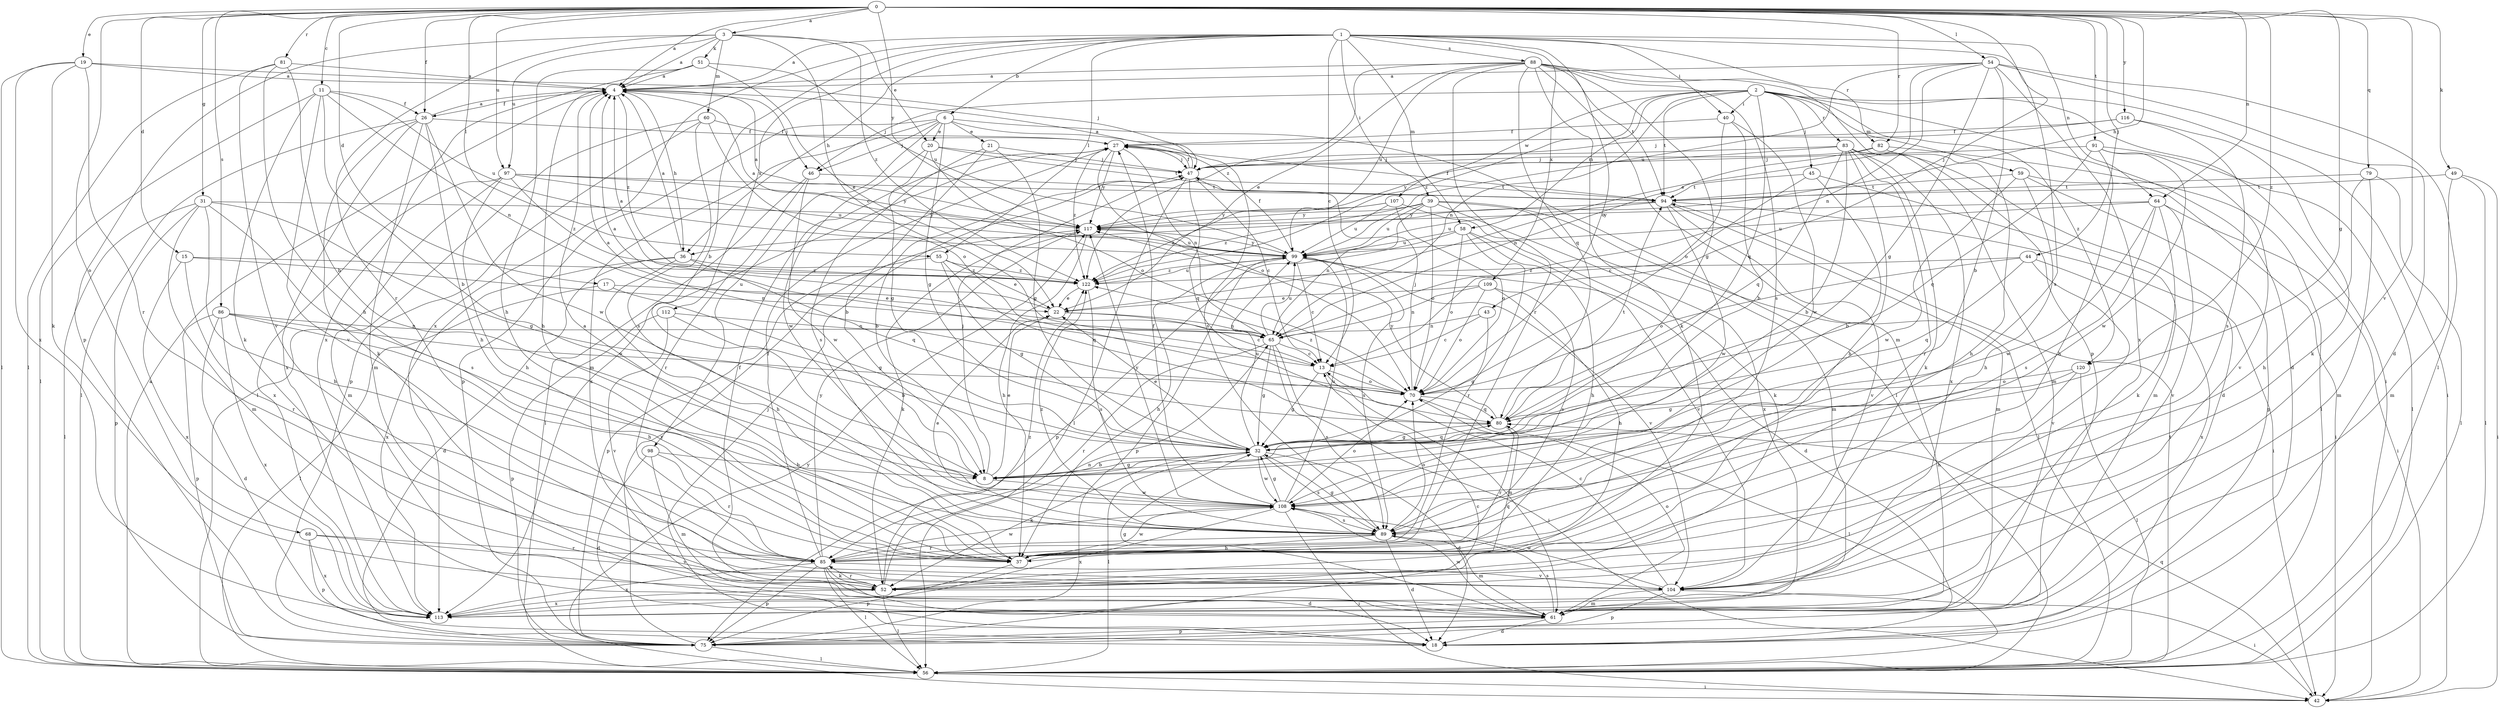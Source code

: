 strict digraph  {
0;
1;
2;
3;
4;
6;
8;
11;
13;
15;
17;
18;
19;
20;
21;
22;
26;
27;
31;
32;
36;
37;
39;
40;
42;
43;
44;
45;
46;
47;
49;
51;
52;
54;
55;
56;
58;
59;
60;
61;
64;
65;
68;
70;
75;
79;
80;
81;
82;
83;
85;
86;
88;
89;
91;
94;
97;
98;
99;
104;
107;
108;
109;
112;
113;
116;
117;
120;
122;
0 -> 3  [label=a];
0 -> 4  [label=a];
0 -> 11  [label=c];
0 -> 15  [label=d];
0 -> 17  [label=d];
0 -> 19  [label=e];
0 -> 26  [label=f];
0 -> 31  [label=g];
0 -> 32  [label=g];
0 -> 36  [label=h];
0 -> 43  [label=j];
0 -> 44  [label=j];
0 -> 49  [label=k];
0 -> 54  [label=l];
0 -> 55  [label=l];
0 -> 64  [label=n];
0 -> 68  [label=o];
0 -> 79  [label=q];
0 -> 81  [label=r];
0 -> 82  [label=r];
0 -> 86  [label=s];
0 -> 91  [label=t];
0 -> 97  [label=u];
0 -> 104  [label=v];
0 -> 116  [label=y];
0 -> 117  [label=y];
0 -> 120  [label=z];
1 -> 4  [label=a];
1 -> 6  [label=b];
1 -> 8  [label=b];
1 -> 13  [label=c];
1 -> 36  [label=h];
1 -> 39  [label=i];
1 -> 40  [label=i];
1 -> 55  [label=l];
1 -> 58  [label=m];
1 -> 64  [label=n];
1 -> 70  [label=o];
1 -> 82  [label=r];
1 -> 88  [label=s];
1 -> 89  [label=s];
1 -> 109  [label=x];
1 -> 112  [label=x];
1 -> 113  [label=x];
2 -> 18  [label=d];
2 -> 40  [label=i];
2 -> 42  [label=i];
2 -> 45  [label=j];
2 -> 46  [label=j];
2 -> 58  [label=m];
2 -> 59  [label=m];
2 -> 65  [label=n];
2 -> 80  [label=q];
2 -> 83  [label=r];
2 -> 94  [label=t];
2 -> 107  [label=w];
2 -> 120  [label=z];
2 -> 122  [label=z];
3 -> 4  [label=a];
3 -> 13  [label=c];
3 -> 20  [label=e];
3 -> 51  [label=k];
3 -> 60  [label=m];
3 -> 75  [label=p];
3 -> 85  [label=r];
3 -> 97  [label=u];
3 -> 122  [label=z];
4 -> 26  [label=f];
4 -> 36  [label=h];
4 -> 37  [label=h];
4 -> 46  [label=j];
4 -> 122  [label=z];
6 -> 20  [label=e];
6 -> 21  [label=e];
6 -> 32  [label=g];
6 -> 46  [label=j];
6 -> 56  [label=l];
6 -> 61  [label=m];
6 -> 75  [label=p];
6 -> 89  [label=s];
6 -> 98  [label=u];
8 -> 22  [label=e];
8 -> 32  [label=g];
8 -> 47  [label=j];
8 -> 108  [label=w];
11 -> 8  [label=b];
11 -> 26  [label=f];
11 -> 52  [label=k];
11 -> 56  [label=l];
11 -> 65  [label=n];
11 -> 99  [label=u];
11 -> 104  [label=v];
13 -> 4  [label=a];
13 -> 32  [label=g];
13 -> 61  [label=m];
13 -> 70  [label=o];
15 -> 65  [label=n];
15 -> 85  [label=r];
15 -> 113  [label=x];
15 -> 122  [label=z];
17 -> 22  [label=e];
17 -> 32  [label=g];
17 -> 56  [label=l];
18 -> 47  [label=j];
19 -> 4  [label=a];
19 -> 47  [label=j];
19 -> 52  [label=k];
19 -> 56  [label=l];
19 -> 85  [label=r];
19 -> 113  [label=x];
20 -> 32  [label=g];
20 -> 47  [label=j];
20 -> 70  [label=o];
20 -> 94  [label=t];
20 -> 108  [label=w];
21 -> 8  [label=b];
21 -> 32  [label=g];
21 -> 47  [label=j];
21 -> 89  [label=s];
22 -> 4  [label=a];
22 -> 13  [label=c];
22 -> 65  [label=n];
26 -> 4  [label=a];
26 -> 27  [label=f];
26 -> 37  [label=h];
26 -> 52  [label=k];
26 -> 56  [label=l];
26 -> 61  [label=m];
26 -> 108  [label=w];
26 -> 113  [label=x];
27 -> 47  [label=j];
27 -> 65  [label=n];
27 -> 70  [label=o];
27 -> 113  [label=x];
27 -> 117  [label=y];
27 -> 122  [label=z];
31 -> 32  [label=g];
31 -> 37  [label=h];
31 -> 56  [label=l];
31 -> 61  [label=m];
31 -> 75  [label=p];
31 -> 89  [label=s];
31 -> 117  [label=y];
32 -> 8  [label=b];
32 -> 18  [label=d];
32 -> 22  [label=e];
32 -> 52  [label=k];
32 -> 56  [label=l];
32 -> 80  [label=q];
32 -> 89  [label=s];
32 -> 99  [label=u];
32 -> 108  [label=w];
36 -> 4  [label=a];
36 -> 18  [label=d];
36 -> 37  [label=h];
36 -> 80  [label=q];
36 -> 113  [label=x];
36 -> 122  [label=z];
37 -> 4  [label=a];
37 -> 75  [label=p];
37 -> 108  [label=w];
39 -> 56  [label=l];
39 -> 61  [label=m];
39 -> 65  [label=n];
39 -> 70  [label=o];
39 -> 99  [label=u];
39 -> 113  [label=x];
39 -> 117  [label=y];
39 -> 122  [label=z];
40 -> 8  [label=b];
40 -> 27  [label=f];
40 -> 70  [label=o];
40 -> 108  [label=w];
42 -> 80  [label=q];
42 -> 117  [label=y];
43 -> 13  [label=c];
43 -> 32  [label=g];
43 -> 65  [label=n];
44 -> 70  [label=o];
44 -> 80  [label=q];
44 -> 104  [label=v];
44 -> 113  [label=x];
44 -> 122  [label=z];
45 -> 8  [label=b];
45 -> 13  [label=c];
45 -> 61  [label=m];
45 -> 94  [label=t];
46 -> 56  [label=l];
46 -> 85  [label=r];
46 -> 94  [label=t];
46 -> 108  [label=w];
47 -> 4  [label=a];
47 -> 8  [label=b];
47 -> 13  [label=c];
47 -> 27  [label=f];
47 -> 56  [label=l];
47 -> 80  [label=q];
47 -> 94  [label=t];
49 -> 42  [label=i];
49 -> 56  [label=l];
49 -> 61  [label=m];
49 -> 94  [label=t];
51 -> 4  [label=a];
51 -> 22  [label=e];
51 -> 37  [label=h];
51 -> 99  [label=u];
51 -> 113  [label=x];
52 -> 27  [label=f];
52 -> 56  [label=l];
52 -> 65  [label=n];
52 -> 80  [label=q];
52 -> 85  [label=r];
52 -> 113  [label=x];
52 -> 122  [label=z];
54 -> 4  [label=a];
54 -> 8  [label=b];
54 -> 18  [label=d];
54 -> 22  [label=e];
54 -> 32  [label=g];
54 -> 56  [label=l];
54 -> 65  [label=n];
54 -> 99  [label=u];
54 -> 113  [label=x];
55 -> 22  [label=e];
55 -> 32  [label=g];
55 -> 75  [label=p];
55 -> 80  [label=q];
55 -> 122  [label=z];
56 -> 4  [label=a];
56 -> 42  [label=i];
56 -> 94  [label=t];
58 -> 37  [label=h];
58 -> 70  [label=o];
58 -> 75  [label=p];
58 -> 85  [label=r];
58 -> 99  [label=u];
58 -> 104  [label=v];
59 -> 37  [label=h];
59 -> 42  [label=i];
59 -> 75  [label=p];
59 -> 94  [label=t];
59 -> 108  [label=w];
60 -> 27  [label=f];
60 -> 56  [label=l];
60 -> 70  [label=o];
60 -> 75  [label=p];
60 -> 89  [label=s];
61 -> 18  [label=d];
61 -> 32  [label=g];
61 -> 70  [label=o];
61 -> 75  [label=p];
61 -> 89  [label=s];
61 -> 108  [label=w];
64 -> 42  [label=i];
64 -> 52  [label=k];
64 -> 89  [label=s];
64 -> 99  [label=u];
64 -> 104  [label=v];
64 -> 108  [label=w];
64 -> 117  [label=y];
65 -> 13  [label=c];
65 -> 32  [label=g];
65 -> 42  [label=i];
65 -> 85  [label=r];
65 -> 89  [label=s];
65 -> 99  [label=u];
68 -> 75  [label=p];
68 -> 85  [label=r];
68 -> 104  [label=v];
68 -> 113  [label=x];
70 -> 4  [label=a];
70 -> 47  [label=j];
70 -> 56  [label=l];
70 -> 80  [label=q];
70 -> 122  [label=z];
75 -> 13  [label=c];
75 -> 56  [label=l];
75 -> 117  [label=y];
79 -> 37  [label=h];
79 -> 56  [label=l];
79 -> 61  [label=m];
79 -> 94  [label=t];
80 -> 32  [label=g];
80 -> 85  [label=r];
80 -> 94  [label=t];
80 -> 117  [label=y];
81 -> 4  [label=a];
81 -> 8  [label=b];
81 -> 37  [label=h];
81 -> 56  [label=l];
81 -> 104  [label=v];
82 -> 37  [label=h];
82 -> 47  [label=j];
82 -> 56  [label=l];
82 -> 65  [label=n];
83 -> 8  [label=b];
83 -> 18  [label=d];
83 -> 37  [label=h];
83 -> 47  [label=j];
83 -> 52  [label=k];
83 -> 61  [label=m];
83 -> 80  [label=q];
83 -> 85  [label=r];
83 -> 113  [label=x];
83 -> 117  [label=y];
85 -> 18  [label=d];
85 -> 27  [label=f];
85 -> 52  [label=k];
85 -> 56  [label=l];
85 -> 75  [label=p];
85 -> 104  [label=v];
85 -> 108  [label=w];
85 -> 113  [label=x];
85 -> 117  [label=y];
86 -> 18  [label=d];
86 -> 37  [label=h];
86 -> 65  [label=n];
86 -> 70  [label=o];
86 -> 75  [label=p];
86 -> 113  [label=x];
88 -> 4  [label=a];
88 -> 22  [label=e];
88 -> 32  [label=g];
88 -> 42  [label=i];
88 -> 52  [label=k];
88 -> 61  [label=m];
88 -> 75  [label=p];
88 -> 80  [label=q];
88 -> 85  [label=r];
88 -> 89  [label=s];
88 -> 94  [label=t];
88 -> 99  [label=u];
88 -> 122  [label=z];
89 -> 18  [label=d];
89 -> 22  [label=e];
89 -> 32  [label=g];
89 -> 37  [label=h];
89 -> 61  [label=m];
89 -> 70  [label=o];
89 -> 85  [label=r];
89 -> 122  [label=z];
91 -> 37  [label=h];
91 -> 47  [label=j];
91 -> 56  [label=l];
91 -> 80  [label=q];
91 -> 104  [label=v];
91 -> 108  [label=w];
94 -> 27  [label=f];
94 -> 42  [label=i];
94 -> 61  [label=m];
94 -> 99  [label=u];
94 -> 104  [label=v];
94 -> 108  [label=w];
94 -> 117  [label=y];
97 -> 37  [label=h];
97 -> 61  [label=m];
97 -> 94  [label=t];
97 -> 99  [label=u];
97 -> 113  [label=x];
97 -> 117  [label=y];
97 -> 122  [label=z];
98 -> 8  [label=b];
98 -> 18  [label=d];
98 -> 61  [label=m];
98 -> 85  [label=r];
99 -> 4  [label=a];
99 -> 13  [label=c];
99 -> 18  [label=d];
99 -> 27  [label=f];
99 -> 37  [label=h];
99 -> 75  [label=p];
99 -> 89  [label=s];
99 -> 104  [label=v];
99 -> 117  [label=y];
99 -> 122  [label=z];
104 -> 13  [label=c];
104 -> 42  [label=i];
104 -> 61  [label=m];
104 -> 75  [label=p];
104 -> 108  [label=w];
107 -> 52  [label=k];
107 -> 70  [label=o];
107 -> 99  [label=u];
107 -> 117  [label=y];
107 -> 122  [label=z];
108 -> 27  [label=f];
108 -> 32  [label=g];
108 -> 42  [label=i];
108 -> 70  [label=o];
108 -> 89  [label=s];
108 -> 99  [label=u];
108 -> 113  [label=x];
108 -> 117  [label=y];
109 -> 22  [label=e];
109 -> 37  [label=h];
109 -> 65  [label=n];
109 -> 70  [label=o];
109 -> 89  [label=s];
112 -> 8  [label=b];
112 -> 65  [label=n];
112 -> 75  [label=p];
112 -> 104  [label=v];
116 -> 27  [label=f];
116 -> 47  [label=j];
116 -> 52  [label=k];
116 -> 89  [label=s];
117 -> 4  [label=a];
117 -> 37  [label=h];
117 -> 52  [label=k];
117 -> 99  [label=u];
120 -> 32  [label=g];
120 -> 37  [label=h];
120 -> 56  [label=l];
120 -> 70  [label=o];
122 -> 22  [label=e];
122 -> 89  [label=s];
122 -> 99  [label=u];
}
